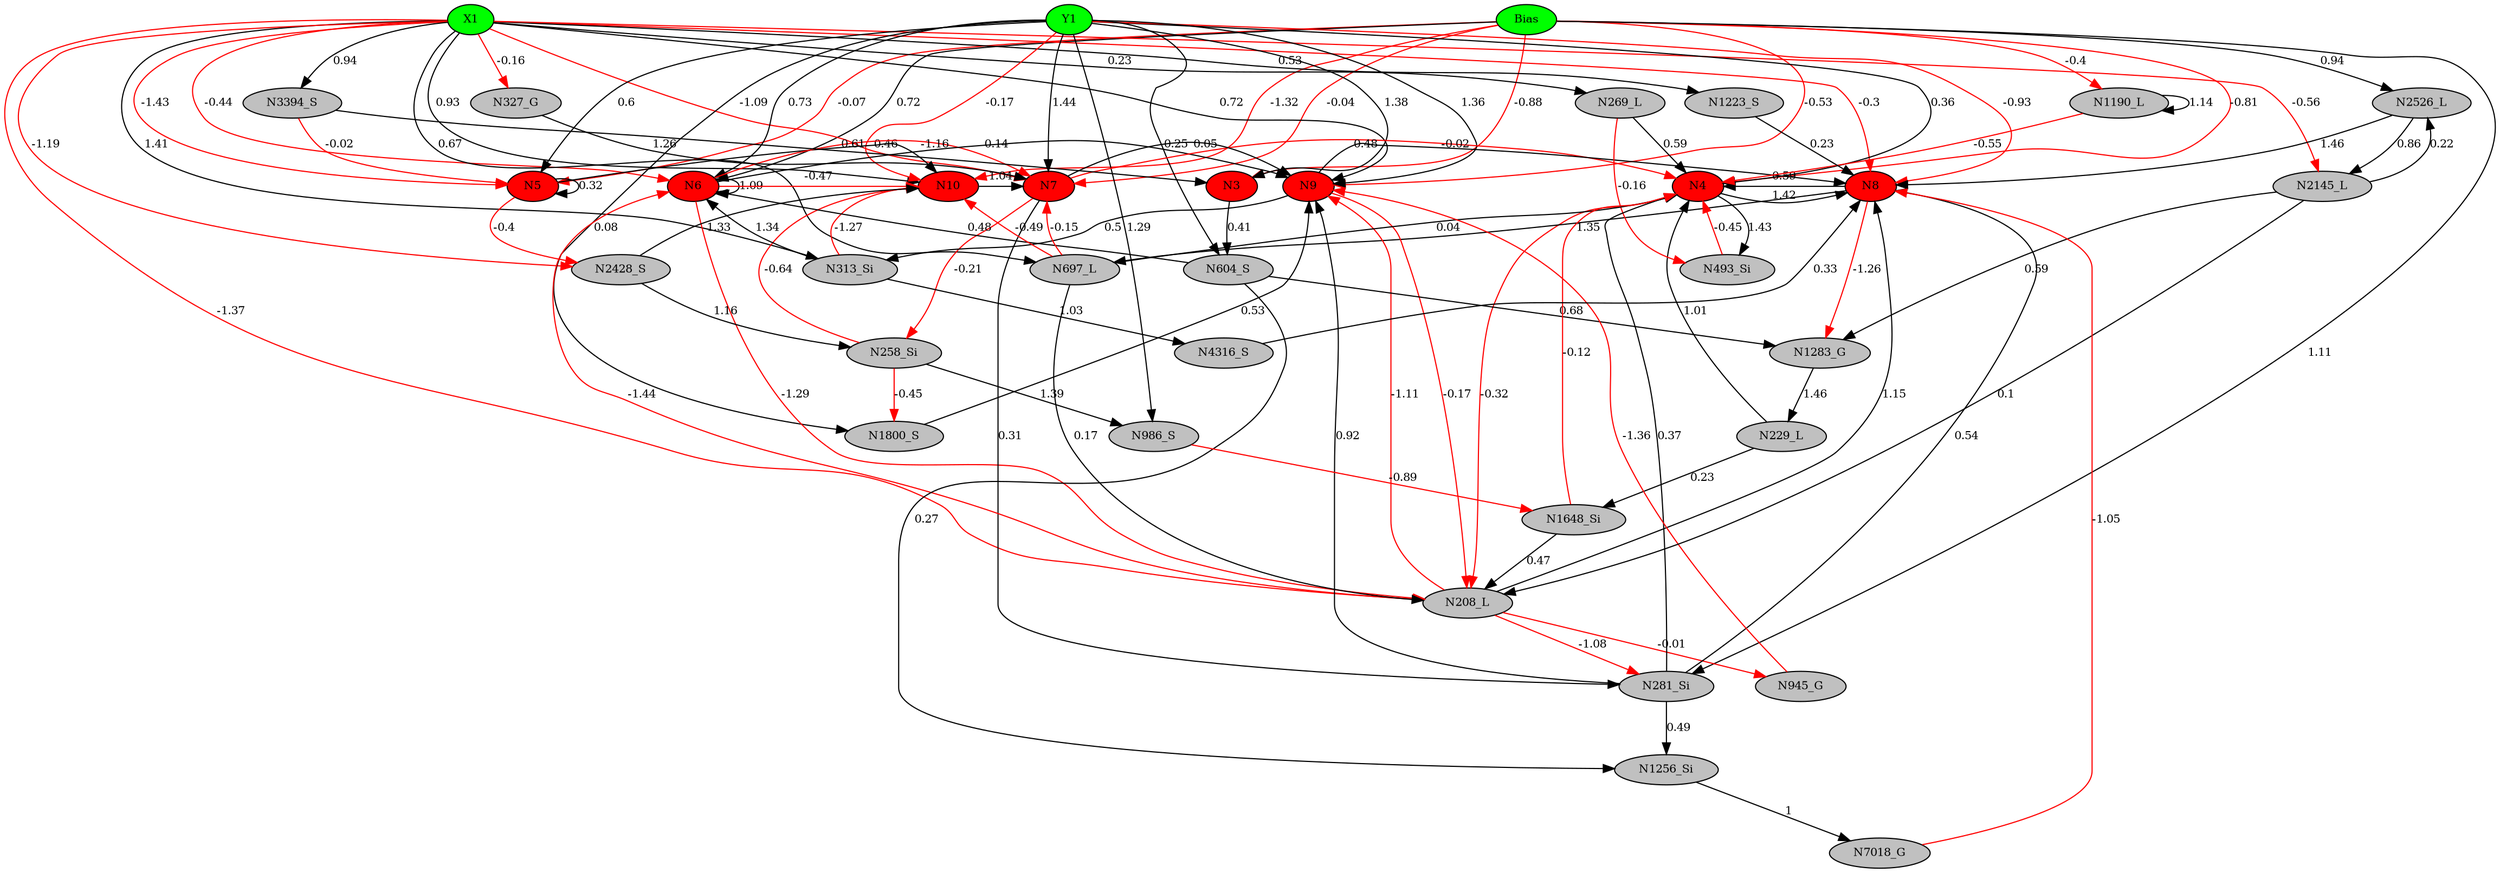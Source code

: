 digraph g { 
N0 [shape=ellipse, label=Bias,fontsize=10,height=0.1,width=0.1,style=filled,fillcolor=green]
N1[shape=ellipse label=X1,fontsize=10,height=0.1,width=0.1,style=filled,fillcolor=green]
N2[shape=ellipse label=Y1,fontsize=10,height=0.1,width=0.1,style=filled,fillcolor=green]
N3[shape=ellipse,fontsize = 10, height = 0.1, width = 0.1, style = filled, fillcolor = red]
N4[shape=ellipse,fontsize = 10, height = 0.1, width = 0.1, style = filled, fillcolor = red]
N5[shape=ellipse,fontsize = 10, height = 0.1, width = 0.1, style = filled, fillcolor = red]
N6[shape=ellipse,fontsize = 10, height = 0.1, width = 0.1, style = filled, fillcolor = red]
N7[shape=ellipse,fontsize = 10, height = 0.1, width = 0.1, style = filled, fillcolor = red]
N8[shape=ellipse,fontsize = 10, height = 0.1, width = 0.1, style = filled, fillcolor = red]
N9[shape=ellipse,fontsize = 10, height = 0.1, width = 0.1, style = filled, fillcolor = red]
N10[shape=ellipse,fontsize = 10, height = 0.1, width = 0.1, style = filled, fillcolor = red]
N208[shape=ellipse, label=N208_L,fontsize=10,height=0.1,width=0.1,style=filled,fillcolor=gray]
N229[shape=ellipse, label=N229_L,fontsize=10,height=0.1,width=0.1,style=filled,fillcolor=gray]
N258[shape=ellipse, label=N258_Si,fontsize=10,height=0.1,width=0.1,style=filled,fillcolor=gray]
N269[shape=ellipse, label=N269_L,fontsize=10,height=0.1,width=0.1,style=filled,fillcolor=gray]
N281[shape=ellipse, label=N281_Si,fontsize=10,height=0.1,width=0.1,style=filled,fillcolor=gray]
N313[shape=ellipse, label=N313_Si,fontsize=10,height=0.1,width=0.1,style=filled,fillcolor=gray]
N327[shape=ellipse, label=N327_G,fontsize=10,height=0.1,width=0.1,style=filled,fillcolor=gray]
N493[shape=ellipse, label=N493_Si,fontsize=10,height=0.1,width=0.1,style=filled,fillcolor=gray]
N604[shape=ellipse, label=N604_S,fontsize=10,height=0.1,width=0.1,style=filled,fillcolor=gray]
N697[shape=ellipse, label=N697_L,fontsize=10,height=0.1,width=0.1,style=filled,fillcolor=gray]
N945[shape=ellipse, label=N945_G,fontsize=10,height=0.1,width=0.1,style=filled,fillcolor=gray]
N986[shape=ellipse, label=N986_S,fontsize=10,height=0.1,width=0.1,style=filled,fillcolor=gray]
N1190[shape=ellipse, label=N1190_L,fontsize=10,height=0.1,width=0.1,style=filled,fillcolor=gray]
N1223[shape=ellipse, label=N1223_S,fontsize=10,height=0.1,width=0.1,style=filled,fillcolor=gray]
N1256[shape=ellipse, label=N1256_Si,fontsize=10,height=0.1,width=0.1,style=filled,fillcolor=gray]
N1283[shape=ellipse, label=N1283_G,fontsize=10,height=0.1,width=0.1,style=filled,fillcolor=gray]
N1648[shape=ellipse, label=N1648_Si,fontsize=10,height=0.1,width=0.1,style=filled,fillcolor=gray]
N1800[shape=ellipse, label=N1800_S,fontsize=10,height=0.1,width=0.1,style=filled,fillcolor=gray]
N2145[shape=ellipse, label=N2145_L,fontsize=10,height=0.1,width=0.1,style=filled,fillcolor=gray]
N2428[shape=ellipse, label=N2428_S,fontsize=10,height=0.1,width=0.1,style=filled,fillcolor=gray]
N2526[shape=ellipse, label=N2526_L,fontsize=10,height=0.1,width=0.1,style=filled,fillcolor=gray]
N3394[shape=ellipse, label=N3394_S,fontsize=10,height=0.1,width=0.1,style=filled,fillcolor=gray]
N4316[shape=ellipse, label=N4316_S,fontsize=10,height=0.1,width=0.1,style=filled,fillcolor=gray]
N7018[shape=ellipse, label=N7018_G,fontsize=10,height=0.1,width=0.1,style=filled,fillcolor=gray]
N0 -> N3 [color=red] [arrowType=inv][ label=-0.88,fontsize=10]
N2 -> N3 [color=black] [ label=1.38,fontsize=10]
N0 -> N4 [color=red] [arrowType=inv][ label=-0.81,fontsize=10]
N2 -> N4 [color=black] [ label=0.36,fontsize=10]
N0 -> N5 [color=red] [arrowType=inv][ label=-0.07,fontsize=10]
N1 -> N5 [color=red] [arrowType=inv][ label=-1.43,fontsize=10]
N2 -> N5 [color=black] [ label=0.6,fontsize=10]
N0 -> N6 [color=black] [ label=0.72,fontsize=10]
N1 -> N6 [color=red] [arrowType=inv][ label=-0.44,fontsize=10]
N2 -> N6 [color=black] [ label=0.73,fontsize=10]
N0 -> N7 [color=red] [arrowType=inv][ label=-0.04,fontsize=10]
N1 -> N7 [color=red] [arrowType=inv][ label=-1.09,fontsize=10]
N2 -> N7 [color=black] [ label=1.44,fontsize=10]
N1 -> N8 [color=red] [arrowType=inv][ label=-0.3,fontsize=10]
N2 -> N8 [color=red] [arrowType=inv][ label=-0.93,fontsize=10]
N0 -> N9 [color=red] [arrowType=inv][ label=-0.53,fontsize=10]
N2 -> N9 [color=black] [ label=1.36,fontsize=10]
N0 -> N10 [color=red] [arrowType=inv][ label=-1.32,fontsize=10]
N1 -> N10 [color=black] [ label=0.93,fontsize=10]
N2 -> N10 [color=red] [arrowType=inv][ label=-0.17,fontsize=10]
N8 -> N4 [color=black] [ label=0.59,fontsize=10]
N9 -> N8 [color=black] [ label=0.48,fontsize=10]
N1 -> N208 [color=red] [arrowType=inv][ label=-1.37,fontsize=10]
N208 -> N9 [color=red] [arrowType=inv][ label=-1.11,fontsize=10]
N229 -> N4 [color=black] [ label=1.01,fontsize=10]
N4 -> N208 [color=red] [arrowType=inv][ label=-0.32,fontsize=10]
N5 -> N5 [color=black] [ label=0.32,fontsize=10]
N258 -> N10 [color=red] [arrowType=inv][ label=-0.64,fontsize=10]
N1 -> N269 [color=black] [ label=0.23,fontsize=10]
N269 -> N4 [color=black] [ label=0.59,fontsize=10]
N0 -> N281 [color=black] [ label=1.11,fontsize=10]
N281 -> N8 [color=black] [ label=0.54,fontsize=10]
N1 -> N313 [color=black] [ label=1.41,fontsize=10]
N313 -> N6 [color=black] [ label=1.34,fontsize=10]
N1 -> N327 [color=red] [arrowType=inv][ label=-0.16,fontsize=10]
N327 -> N7 [color=black] [ label=1.26,fontsize=10]
N7 -> N4 [color=red] [arrowType=inv][ label=-0.02,fontsize=10]
N10 -> N7 [color=black] [ label=1.04,fontsize=10]
N269 -> N493 [color=red] [arrowType=inv][ label=-0.16,fontsize=10]
N493 -> N4 [color=red] [arrowType=inv][ label=-0.45,fontsize=10]
N281 -> N4 [color=black] [ label=0.37,fontsize=10]
N6 -> N10 [color=red] [arrowType=inv][ label=-0.47,fontsize=10]
N2 -> N604 [color=black] [ label=0.25,fontsize=10]
N604 -> N6 [color=black] [ label=0.48,fontsize=10]
N1 -> N697 [color=black] [ label=0.67,fontsize=10]
N697 -> N4 [color=black] [ label=0.04,fontsize=10]
N6 -> N208 [color=red] [arrowType=inv][ label=-1.29,fontsize=10]
N6 -> N7 [color=red] [arrowType=inv][ label=-1.16,fontsize=10]
N5 -> N10 [color=black] [ label=0.46,fontsize=10]
N281 -> N9 [color=black] [ label=0.92,fontsize=10]
N208 -> N8 [color=black] [ label=1.15,fontsize=10]
N208 -> N281 [color=red] [arrowType=inv][ label=-1.08,fontsize=10]
N208 -> N945 [color=red] [arrowType=inv][ label=-0.01,fontsize=10]
N945 -> N9 [color=red] [arrowType=inv][ label=-1.36,fontsize=10]
N2 -> N986 [color=black] [ label=1.29,fontsize=10]
N7 -> N9 [color=black] [ label=0.05,fontsize=10]
N7 -> N258 [color=red] [arrowType=inv][ label=-0.21,fontsize=10]
N0 -> N1190 [color=red] [arrowType=inv][ label=-0.4,fontsize=10]
N1190 -> N4 [color=red] [arrowType=inv][ label=-0.55,fontsize=10]
N1 -> N9 [color=black] [ label=0.72,fontsize=10]
N1 -> N1223 [color=black] [ label=0.53,fontsize=10]
N1223 -> N8 [color=black] [ label=0.23,fontsize=10]
N281 -> N1256 [color=black] [ label=0.49,fontsize=10]
N8 -> N1283 [color=red] [arrowType=inv][ label=-1.26,fontsize=10]
N1283 -> N229 [color=black] [ label=1.46,fontsize=10]
N208 -> N6 [color=red] [arrowType=inv][ label=-1.44,fontsize=10]
N7 -> N281 [color=black] [ label=0.31,fontsize=10]
N258 -> N986 [color=black] [ label=1.39,fontsize=10]
N697 -> N7 [color=red] [arrowType=inv][ label=-0.15,fontsize=10]
N9 -> N208 [color=red] [arrowType=inv][ label=-0.17,fontsize=10]
N986 -> N1648 [color=red] [arrowType=inv][ label=-0.89,fontsize=10]
N1648 -> N4 [color=red] [arrowType=inv][ label=-0.12,fontsize=10]
N229 -> N1648 [color=black] [ label=0.23,fontsize=10]
N3 -> N604 [color=black] [ label=0.41,fontsize=10]
N2 -> N1800 [color=black] [ label=0.08,fontsize=10]
N1800 -> N9 [color=black] [ label=0.53,fontsize=10]
N4 -> N493 [color=black] [ label=1.43,fontsize=10]
N697 -> N10 [color=red] [arrowType=inv][ label=-0.49,fontsize=10]
N4 -> N8 [color=black] [ label=1.42,fontsize=10]
N1 -> N2145 [color=red] [arrowType=inv][ label=-0.56,fontsize=10]
N2145 -> N208 [color=black] [ label=0.1,fontsize=10]
N1 -> N2428 [color=red] [arrowType=inv][ label=-1.19,fontsize=10]
N2428 -> N258 [color=black] [ label=1.16,fontsize=10]
N0 -> N2526 [color=black] [ label=0.94,fontsize=10]
N2526 -> N8 [color=black] [ label=1.46,fontsize=10]
N258 -> N1800 [color=red] [arrowType=inv][ label=-0.45,fontsize=10]
N6 -> N6 [color=black] [ label=1.09,fontsize=10]
N1648 -> N208 [color=black] [ label=0.47,fontsize=10]
N5 -> N2428 [color=red] [arrowType=inv][ label=-0.4,fontsize=10]
N1190 -> N1190 [color=black] [ label=1.14,fontsize=10]
N2526 -> N2145 [color=black] [ label=0.86,fontsize=10]
N6 -> N9 [color=black] [ label=0.14,fontsize=10]
N697 -> N208 [color=black] [ label=0.17,fontsize=10]
N9 -> N313 [color=black] [ label=0.5,fontsize=10]
N604 -> N1283 [color=black] [ label=0.68,fontsize=10]
N313 -> N10 [color=red] [arrowType=inv][ label=-1.27,fontsize=10]
N1 -> N3394 [color=black] [ label=0.94,fontsize=10]
N3394 -> N3 [color=black] [ label=0.61,fontsize=10]
N8 -> N697 [color=black] [ label=1.35,fontsize=10]
N3394 -> N5 [color=red] [arrowType=inv][ label=-0.02,fontsize=10]
N604 -> N1256 [color=black] [ label=0.27,fontsize=10]
N2145 -> N1283 [color=black] [ label=0.59,fontsize=10]
N313 -> N4316 [color=black] [ label=1.03,fontsize=10]
N4316 -> N8 [color=black] [ label=0.33,fontsize=10]
N2145 -> N2526 [color=black] [ label=0.22,fontsize=10]
N2428 -> N10 [color=black] [ label=1.33,fontsize=10]
N1256 -> N7018 [color=black] [ label=1,fontsize=10]
N7018 -> N8 [color=red] [arrowType=inv][ label=-1.05,fontsize=10]
 { rank=same; 
N3
N4
N5
N6
N7
N8
N9
N10
 } 
 { rank=same; 
N1 ->N2 ->N0 [style=invis]
 } 
}
